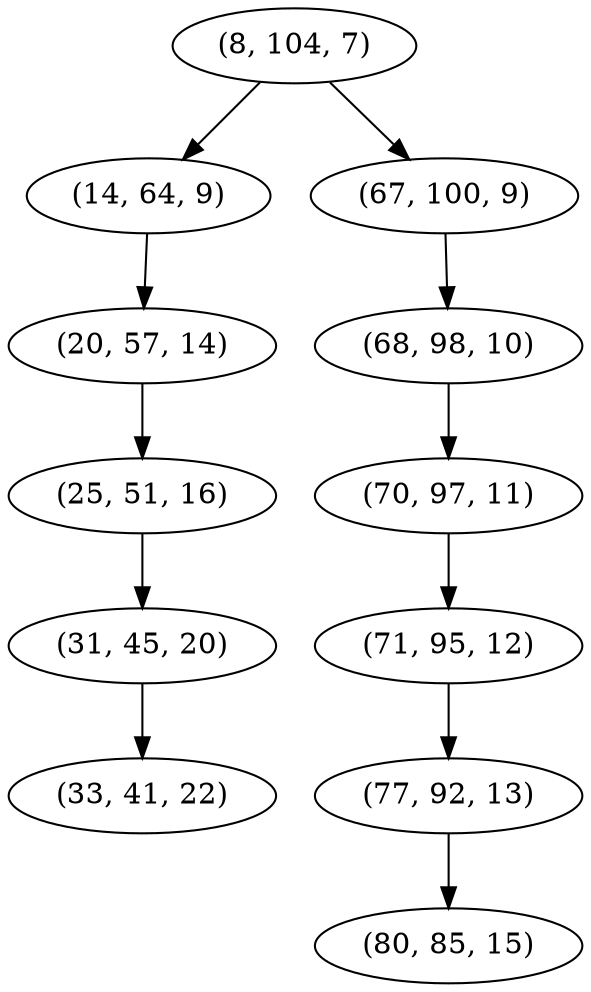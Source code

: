 digraph tree {
    "(8, 104, 7)";
    "(14, 64, 9)";
    "(20, 57, 14)";
    "(25, 51, 16)";
    "(31, 45, 20)";
    "(33, 41, 22)";
    "(67, 100, 9)";
    "(68, 98, 10)";
    "(70, 97, 11)";
    "(71, 95, 12)";
    "(77, 92, 13)";
    "(80, 85, 15)";
    "(8, 104, 7)" -> "(14, 64, 9)";
    "(8, 104, 7)" -> "(67, 100, 9)";
    "(14, 64, 9)" -> "(20, 57, 14)";
    "(20, 57, 14)" -> "(25, 51, 16)";
    "(25, 51, 16)" -> "(31, 45, 20)";
    "(31, 45, 20)" -> "(33, 41, 22)";
    "(67, 100, 9)" -> "(68, 98, 10)";
    "(68, 98, 10)" -> "(70, 97, 11)";
    "(70, 97, 11)" -> "(71, 95, 12)";
    "(71, 95, 12)" -> "(77, 92, 13)";
    "(77, 92, 13)" -> "(80, 85, 15)";
}
